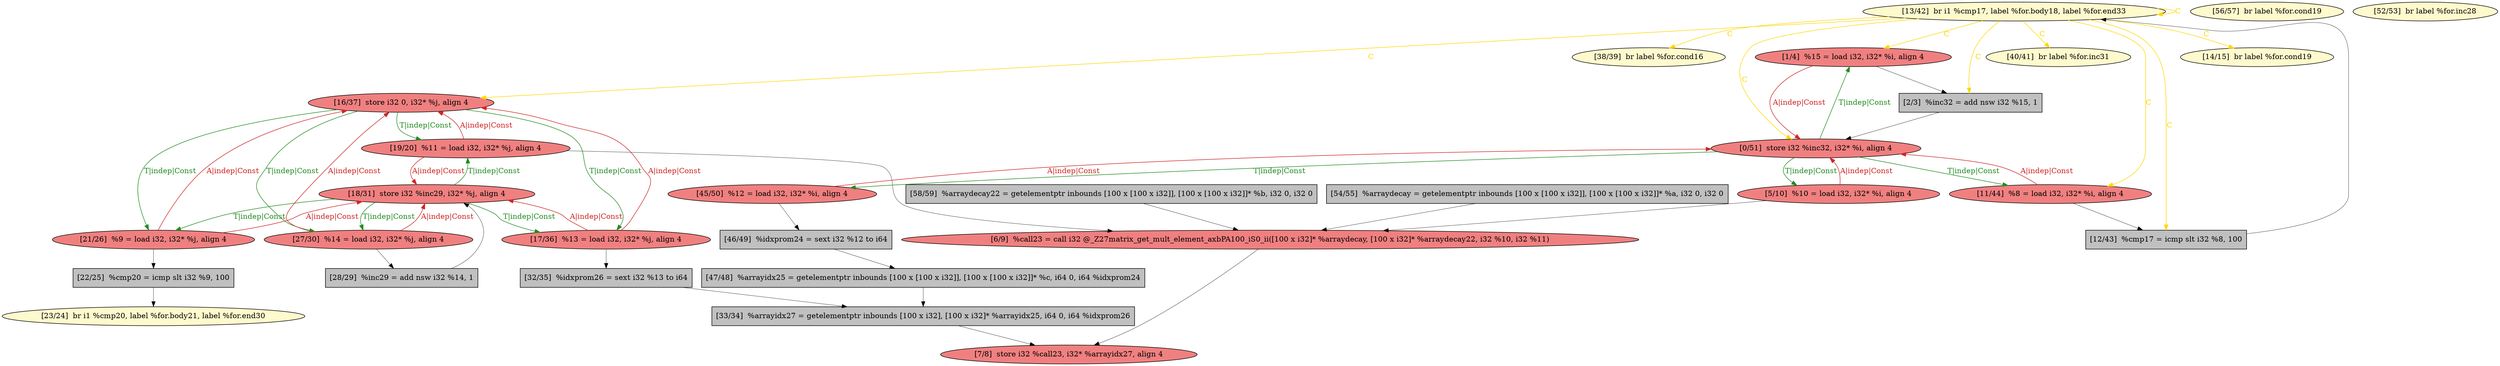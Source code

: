 
digraph G {


node1905 [fillcolor=lemonchiffon,label="[13/42]  br i1 %cmp17, label %for.body18, label %for.end33",shape=ellipse,style=filled ]
node1902 [fillcolor=lightcoral,label="[16/37]  store i32 0, i32* %j, align 4",shape=ellipse,style=filled ]
node1901 [fillcolor=lightcoral,label="[19/20]  %11 = load i32, i32* %j, align 4",shape=ellipse,style=filled ]
node1898 [fillcolor=lightcoral,label="[17/36]  %13 = load i32, i32* %j, align 4",shape=ellipse,style=filled ]
node1903 [fillcolor=lemonchiffon,label="[38/39]  br label %for.cond16",shape=ellipse,style=filled ]
node1897 [fillcolor=lightcoral,label="[6/9]  %call23 = call i32 @_Z27matrix_get_mult_element_axbPA100_iS0_ii([100 x i32]* %arraydecay, [100 x i32]* %arraydecay22, i32 %10, i32 %11)",shape=ellipse,style=filled ]
node1895 [fillcolor=grey,label="[58/59]  %arraydecay22 = getelementptr inbounds [100 x [100 x i32]], [100 x [100 x i32]]* %b, i32 0, i32 0",shape=rectangle,style=filled ]
node1904 [fillcolor=grey,label="[47/48]  %arrayidx25 = getelementptr inbounds [100 x [100 x i32]], [100 x [100 x i32]]* %c, i64 0, i64 %idxprom24",shape=rectangle,style=filled ]
node1893 [fillcolor=grey,label="[33/34]  %arrayidx27 = getelementptr inbounds [100 x i32], [100 x i32]* %arrayidx25, i64 0, i64 %idxprom26",shape=rectangle,style=filled ]
node1892 [fillcolor=lemonchiffon,label="[56/57]  br label %for.cond19",shape=ellipse,style=filled ]
node1900 [fillcolor=grey,label="[28/29]  %inc29 = add nsw i32 %14, 1",shape=rectangle,style=filled ]
node1881 [fillcolor=lightcoral,label="[18/31]  store i32 %inc29, i32* %j, align 4",shape=ellipse,style=filled ]
node1889 [fillcolor=lemonchiffon,label="[23/24]  br i1 %cmp20, label %for.body21, label %for.end30",shape=ellipse,style=filled ]
node1878 [fillcolor=lightcoral,label="[1/4]  %15 = load i32, i32* %i, align 4",shape=ellipse,style=filled ]
node1886 [fillcolor=grey,label="[54/55]  %arraydecay = getelementptr inbounds [100 x [100 x i32]], [100 x [100 x i32]]* %a, i32 0, i32 0",shape=rectangle,style=filled ]
node1896 [fillcolor=lightcoral,label="[27/30]  %14 = load i32, i32* %j, align 4",shape=ellipse,style=filled ]
node1894 [fillcolor=grey,label="[46/49]  %idxprom24 = sext i32 %12 to i64",shape=rectangle,style=filled ]
node1879 [fillcolor=grey,label="[12/43]  %cmp17 = icmp slt i32 %8, 100",shape=rectangle,style=filled ]
node1876 [fillcolor=lightcoral,label="[0/51]  store i32 %inc32, i32* %i, align 4",shape=ellipse,style=filled ]
node1887 [fillcolor=lightcoral,label="[5/10]  %10 = load i32, i32* %i, align 4",shape=ellipse,style=filled ]
node1877 [fillcolor=lightcoral,label="[21/26]  %9 = load i32, i32* %j, align 4",shape=ellipse,style=filled ]
node1882 [fillcolor=lemonchiffon,label="[40/41]  br label %for.inc31",shape=ellipse,style=filled ]
node1883 [fillcolor=lightcoral,label="[45/50]  %12 = load i32, i32* %i, align 4",shape=ellipse,style=filled ]
node1899 [fillcolor=grey,label="[2/3]  %inc32 = add nsw i32 %15, 1",shape=rectangle,style=filled ]
node1888 [fillcolor=lightcoral,label="[11/44]  %8 = load i32, i32* %i, align 4",shape=ellipse,style=filled ]
node1880 [fillcolor=lemonchiffon,label="[14/15]  br label %for.cond19",shape=ellipse,style=filled ]
node1884 [fillcolor=lemonchiffon,label="[52/53]  br label %for.inc28",shape=ellipse,style=filled ]
node1885 [fillcolor=grey,label="[22/25]  %cmp20 = icmp slt i32 %9, 100",shape=rectangle,style=filled ]
node1890 [fillcolor=lightcoral,label="[7/8]  store i32 %call23, i32* %arrayidx27, align 4",shape=ellipse,style=filled ]
node1891 [fillcolor=grey,label="[32/35]  %idxprom26 = sext i32 %13 to i64",shape=rectangle,style=filled ]

node1876->node1888 [style=solid,color=forestgreen,label="T|indep|Const",penwidth=1.0,fontcolor=forestgreen ]
node1878->node1899 [style=solid,color=black,label="",penwidth=0.5,fontcolor=black ]
node1902->node1898 [style=solid,color=forestgreen,label="T|indep|Const",penwidth=1.0,fontcolor=forestgreen ]
node1901->node1902 [style=solid,color=firebrick3,label="A|indep|Const",penwidth=1.0,fontcolor=firebrick3 ]
node1883->node1894 [style=solid,color=black,label="",penwidth=0.5,fontcolor=black ]
node1881->node1896 [style=solid,color=forestgreen,label="T|indep|Const",penwidth=1.0,fontcolor=forestgreen ]
node1896->node1881 [style=solid,color=firebrick3,label="A|indep|Const",penwidth=1.0,fontcolor=firebrick3 ]
node1895->node1897 [style=solid,color=black,label="",penwidth=0.5,fontcolor=black ]
node1878->node1876 [style=solid,color=firebrick3,label="A|indep|Const",penwidth=1.0,fontcolor=firebrick3 ]
node1876->node1878 [style=solid,color=forestgreen,label="T|indep|Const",penwidth=1.0,fontcolor=forestgreen ]
node1901->node1881 [style=solid,color=firebrick3,label="A|indep|Const",penwidth=1.0,fontcolor=firebrick3 ]
node1888->node1879 [style=solid,color=black,label="",penwidth=0.5,fontcolor=black ]
node1888->node1876 [style=solid,color=firebrick3,label="A|indep|Const",penwidth=1.0,fontcolor=firebrick3 ]
node1901->node1897 [style=solid,color=black,label="",penwidth=0.5,fontcolor=black ]
node1881->node1877 [style=solid,color=forestgreen,label="T|indep|Const",penwidth=1.0,fontcolor=forestgreen ]
node1885->node1889 [style=solid,color=black,label="",penwidth=0.5,fontcolor=black ]
node1877->node1885 [style=solid,color=black,label="",penwidth=0.5,fontcolor=black ]
node1896->node1902 [style=solid,color=firebrick3,label="A|indep|Const",penwidth=1.0,fontcolor=firebrick3 ]
node1905->node1899 [style=solid,color=gold,label="C",penwidth=1.0,fontcolor=gold ]
node1905->node1880 [style=solid,color=gold,label="C",penwidth=1.0,fontcolor=gold ]
node1881->node1901 [style=solid,color=forestgreen,label="T|indep|Const",penwidth=1.0,fontcolor=forestgreen ]
node1902->node1896 [style=solid,color=forestgreen,label="T|indep|Const",penwidth=1.0,fontcolor=forestgreen ]
node1893->node1890 [style=solid,color=black,label="",penwidth=0.5,fontcolor=black ]
node1891->node1893 [style=solid,color=black,label="",penwidth=0.5,fontcolor=black ]
node1905->node1888 [style=solid,color=gold,label="C",penwidth=1.0,fontcolor=gold ]
node1905->node1882 [style=solid,color=gold,label="C",penwidth=1.0,fontcolor=gold ]
node1905->node1905 [style=solid,color=gold,label="C",penwidth=1.0,fontcolor=gold ]
node1898->node1902 [style=solid,color=firebrick3,label="A|indep|Const",penwidth=1.0,fontcolor=firebrick3 ]
node1898->node1881 [style=solid,color=firebrick3,label="A|indep|Const",penwidth=1.0,fontcolor=firebrick3 ]
node1902->node1901 [style=solid,color=forestgreen,label="T|indep|Const",penwidth=1.0,fontcolor=forestgreen ]
node1886->node1897 [style=solid,color=black,label="",penwidth=0.5,fontcolor=black ]
node1905->node1903 [style=solid,color=gold,label="C",penwidth=1.0,fontcolor=gold ]
node1876->node1883 [style=solid,color=forestgreen,label="T|indep|Const",penwidth=1.0,fontcolor=forestgreen ]
node1898->node1891 [style=solid,color=black,label="",penwidth=0.5,fontcolor=black ]
node1905->node1902 [style=solid,color=gold,label="C",penwidth=1.0,fontcolor=gold ]
node1876->node1887 [style=solid,color=forestgreen,label="T|indep|Const",penwidth=1.0,fontcolor=forestgreen ]
node1905->node1878 [style=solid,color=gold,label="C",penwidth=1.0,fontcolor=gold ]
node1905->node1876 [style=solid,color=gold,label="C",penwidth=1.0,fontcolor=gold ]
node1896->node1900 [style=solid,color=black,label="",penwidth=0.5,fontcolor=black ]
node1877->node1902 [style=solid,color=firebrick3,label="A|indep|Const",penwidth=1.0,fontcolor=firebrick3 ]
node1899->node1876 [style=solid,color=black,label="",penwidth=0.5,fontcolor=black ]
node1905->node1879 [style=solid,color=gold,label="C",penwidth=1.0,fontcolor=gold ]
node1879->node1905 [style=solid,color=black,label="",penwidth=0.5,fontcolor=black ]
node1881->node1898 [style=solid,color=forestgreen,label="T|indep|Const",penwidth=1.0,fontcolor=forestgreen ]
node1900->node1881 [style=solid,color=black,label="",penwidth=0.5,fontcolor=black ]
node1883->node1876 [style=solid,color=firebrick3,label="A|indep|Const",penwidth=1.0,fontcolor=firebrick3 ]
node1902->node1877 [style=solid,color=forestgreen,label="T|indep|Const",penwidth=1.0,fontcolor=forestgreen ]
node1904->node1893 [style=solid,color=black,label="",penwidth=0.5,fontcolor=black ]
node1887->node1897 [style=solid,color=black,label="",penwidth=0.5,fontcolor=black ]
node1897->node1890 [style=solid,color=black,label="",penwidth=0.5,fontcolor=black ]
node1887->node1876 [style=solid,color=firebrick3,label="A|indep|Const",penwidth=1.0,fontcolor=firebrick3 ]
node1894->node1904 [style=solid,color=black,label="",penwidth=0.5,fontcolor=black ]
node1877->node1881 [style=solid,color=firebrick3,label="A|indep|Const",penwidth=1.0,fontcolor=firebrick3 ]


}
